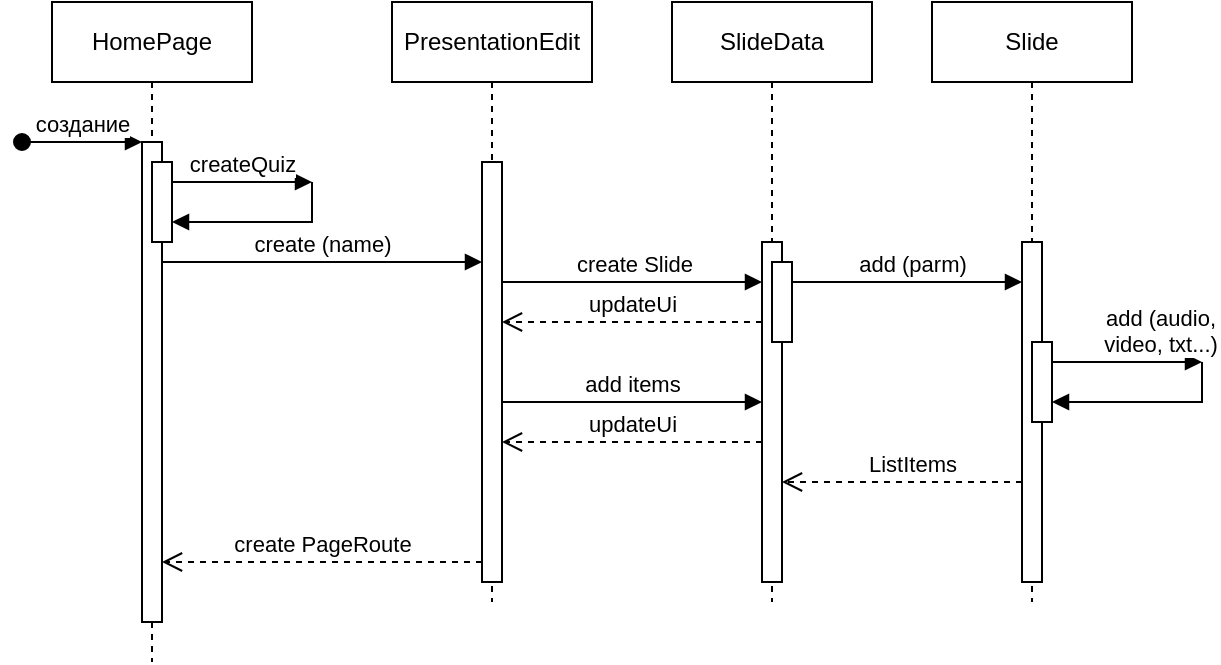 <mxfile version="21.2.1" type="github">
  <diagram name="Page-1" id="2YBvvXClWsGukQMizWep">
    <mxGraphModel dx="328" dy="320" grid="1" gridSize="10" guides="1" tooltips="1" connect="1" arrows="1" fold="1" page="1" pageScale="1" pageWidth="850" pageHeight="1100" math="0" shadow="0">
      <root>
        <mxCell id="0" />
        <mxCell id="1" parent="0" />
        <mxCell id="aM9ryv3xv72pqoxQDRHE-1" value="HomePage" style="shape=umlLifeline;perimeter=lifelinePerimeter;whiteSpace=wrap;html=1;container=0;dropTarget=0;collapsible=0;recursiveResize=0;outlineConnect=0;portConstraint=eastwest;newEdgeStyle={&quot;edgeStyle&quot;:&quot;elbowEdgeStyle&quot;,&quot;elbow&quot;:&quot;vertical&quot;,&quot;curved&quot;:0,&quot;rounded&quot;:0};" parent="1" vertex="1">
          <mxGeometry x="50" y="40" width="100" height="330" as="geometry" />
        </mxCell>
        <mxCell id="aM9ryv3xv72pqoxQDRHE-2" value="" style="html=1;points=[];perimeter=orthogonalPerimeter;outlineConnect=0;targetShapes=umlLifeline;portConstraint=eastwest;newEdgeStyle={&quot;edgeStyle&quot;:&quot;elbowEdgeStyle&quot;,&quot;elbow&quot;:&quot;vertical&quot;,&quot;curved&quot;:0,&quot;rounded&quot;:0};" parent="aM9ryv3xv72pqoxQDRHE-1" vertex="1">
          <mxGeometry x="45" y="70" width="10" height="240" as="geometry" />
        </mxCell>
        <mxCell id="aM9ryv3xv72pqoxQDRHE-3" value="создание" style="html=1;verticalAlign=bottom;startArrow=oval;endArrow=block;startSize=8;edgeStyle=elbowEdgeStyle;elbow=vertical;curved=0;rounded=0;" parent="aM9ryv3xv72pqoxQDRHE-1" target="aM9ryv3xv72pqoxQDRHE-2" edge="1">
          <mxGeometry relative="1" as="geometry">
            <mxPoint x="-15" y="70" as="sourcePoint" />
          </mxGeometry>
        </mxCell>
        <mxCell id="tQIkWaGdxPZCIWXsiyPz-3" value="" style="html=1;points=[];perimeter=orthogonalPerimeter;outlineConnect=0;targetShapes=umlLifeline;portConstraint=eastwest;newEdgeStyle={&quot;edgeStyle&quot;:&quot;elbowEdgeStyle&quot;,&quot;elbow&quot;:&quot;vertical&quot;,&quot;curved&quot;:0,&quot;rounded&quot;:0};" vertex="1" parent="aM9ryv3xv72pqoxQDRHE-1">
          <mxGeometry x="50" y="80" width="10" height="40" as="geometry" />
        </mxCell>
        <mxCell id="aM9ryv3xv72pqoxQDRHE-5" value="PresentationEdit" style="shape=umlLifeline;perimeter=lifelinePerimeter;whiteSpace=wrap;html=1;container=0;dropTarget=0;collapsible=0;recursiveResize=0;outlineConnect=0;portConstraint=eastwest;newEdgeStyle={&quot;edgeStyle&quot;:&quot;elbowEdgeStyle&quot;,&quot;elbow&quot;:&quot;vertical&quot;,&quot;curved&quot;:0,&quot;rounded&quot;:0};" parent="1" vertex="1">
          <mxGeometry x="220" y="40" width="100" height="300" as="geometry" />
        </mxCell>
        <mxCell id="aM9ryv3xv72pqoxQDRHE-6" value="" style="html=1;points=[];perimeter=orthogonalPerimeter;outlineConnect=0;targetShapes=umlLifeline;portConstraint=eastwest;newEdgeStyle={&quot;edgeStyle&quot;:&quot;elbowEdgeStyle&quot;,&quot;elbow&quot;:&quot;vertical&quot;,&quot;curved&quot;:0,&quot;rounded&quot;:0};" parent="aM9ryv3xv72pqoxQDRHE-5" vertex="1">
          <mxGeometry x="45" y="80" width="10" height="210" as="geometry" />
        </mxCell>
        <mxCell id="aM9ryv3xv72pqoxQDRHE-7" value="create (name)" style="html=1;verticalAlign=bottom;endArrow=block;edgeStyle=elbowEdgeStyle;elbow=vertical;curved=0;rounded=0;" parent="1" source="aM9ryv3xv72pqoxQDRHE-2" target="aM9ryv3xv72pqoxQDRHE-6" edge="1">
          <mxGeometry x="0.003" relative="1" as="geometry">
            <mxPoint x="195" y="130" as="sourcePoint" />
            <Array as="points">
              <mxPoint x="230" y="170" />
              <mxPoint x="130" y="200" />
              <mxPoint x="220" y="170" />
              <mxPoint x="130" y="190" />
              <mxPoint x="180" y="120" />
            </Array>
            <mxPoint as="offset" />
          </mxGeometry>
        </mxCell>
        <mxCell id="aM9ryv3xv72pqoxQDRHE-8" value="create PageRoute" style="html=1;verticalAlign=bottom;endArrow=open;dashed=1;endSize=8;edgeStyle=elbowEdgeStyle;elbow=vertical;curved=0;rounded=0;" parent="1" source="aM9ryv3xv72pqoxQDRHE-6" target="aM9ryv3xv72pqoxQDRHE-2" edge="1">
          <mxGeometry relative="1" as="geometry">
            <mxPoint x="195" y="205" as="targetPoint" />
            <Array as="points">
              <mxPoint x="200" y="320" />
              <mxPoint x="230" y="250" />
              <mxPoint x="190" y="280" />
            </Array>
          </mxGeometry>
        </mxCell>
        <mxCell id="tQIkWaGdxPZCIWXsiyPz-4" value="createQuiz" style="html=1;verticalAlign=bottom;endArrow=block;edgeStyle=elbowEdgeStyle;elbow=vertical;curved=0;rounded=0;strokeColor=default;" edge="1" parent="1" source="tQIkWaGdxPZCIWXsiyPz-3">
          <mxGeometry relative="1" as="geometry">
            <mxPoint x="205" y="210" as="sourcePoint" />
            <Array as="points">
              <mxPoint x="140" y="130" />
              <mxPoint x="140" y="120" />
              <mxPoint x="150" y="150" />
              <mxPoint x="190" y="170" />
              <mxPoint x="150" y="150" />
              <mxPoint x="120" y="170" />
            </Array>
            <mxPoint x="180" y="130" as="targetPoint" />
          </mxGeometry>
        </mxCell>
        <mxCell id="tQIkWaGdxPZCIWXsiyPz-5" value="" style="html=1;verticalAlign=bottom;endArrow=block;edgeStyle=elbowEdgeStyle;elbow=vertical;curved=0;rounded=0;" edge="1" parent="1" target="tQIkWaGdxPZCIWXsiyPz-3">
          <mxGeometry relative="1" as="geometry">
            <mxPoint x="180" y="130" as="sourcePoint" />
            <Array as="points">
              <mxPoint x="140" y="150" />
              <mxPoint x="150" y="140" />
              <mxPoint x="180" y="170" />
              <mxPoint x="160" y="160" />
              <mxPoint x="190" y="170" />
              <mxPoint x="160" y="160" />
              <mxPoint x="200" y="180" />
              <mxPoint x="160" y="160" />
              <mxPoint x="130" y="180" />
            </Array>
            <mxPoint x="210" y="160" as="targetPoint" />
          </mxGeometry>
        </mxCell>
        <mxCell id="tQIkWaGdxPZCIWXsiyPz-6" value="SlideData" style="shape=umlLifeline;perimeter=lifelinePerimeter;whiteSpace=wrap;html=1;container=0;dropTarget=0;collapsible=0;recursiveResize=0;outlineConnect=0;portConstraint=eastwest;newEdgeStyle={&quot;edgeStyle&quot;:&quot;elbowEdgeStyle&quot;,&quot;elbow&quot;:&quot;vertical&quot;,&quot;curved&quot;:0,&quot;rounded&quot;:0};" vertex="1" parent="1">
          <mxGeometry x="360" y="40" width="100" height="300" as="geometry" />
        </mxCell>
        <mxCell id="tQIkWaGdxPZCIWXsiyPz-7" value="" style="html=1;points=[];perimeter=orthogonalPerimeter;outlineConnect=0;targetShapes=umlLifeline;portConstraint=eastwest;newEdgeStyle={&quot;edgeStyle&quot;:&quot;elbowEdgeStyle&quot;,&quot;elbow&quot;:&quot;vertical&quot;,&quot;curved&quot;:0,&quot;rounded&quot;:0};" vertex="1" parent="tQIkWaGdxPZCIWXsiyPz-6">
          <mxGeometry x="45" y="120" width="10" height="170" as="geometry" />
        </mxCell>
        <mxCell id="tQIkWaGdxPZCIWXsiyPz-10" value="" style="html=1;points=[];perimeter=orthogonalPerimeter;outlineConnect=0;targetShapes=umlLifeline;portConstraint=eastwest;newEdgeStyle={&quot;edgeStyle&quot;:&quot;elbowEdgeStyle&quot;,&quot;elbow&quot;:&quot;vertical&quot;,&quot;curved&quot;:0,&quot;rounded&quot;:0};" vertex="1" parent="tQIkWaGdxPZCIWXsiyPz-6">
          <mxGeometry x="50" y="130" width="10" height="40" as="geometry" />
        </mxCell>
        <mxCell id="tQIkWaGdxPZCIWXsiyPz-8" value="create Slide" style="html=1;verticalAlign=bottom;endArrow=block;edgeStyle=elbowEdgeStyle;elbow=vertical;curved=0;rounded=0;" edge="1" parent="1" source="aM9ryv3xv72pqoxQDRHE-6" target="tQIkWaGdxPZCIWXsiyPz-7">
          <mxGeometry x="0.008" relative="1" as="geometry">
            <mxPoint x="280" y="170" as="sourcePoint" />
            <Array as="points">
              <mxPoint x="290" y="180" />
              <mxPoint x="405" y="170" />
              <mxPoint x="305" y="200" />
              <mxPoint x="395" y="170" />
              <mxPoint x="305" y="190" />
              <mxPoint x="355" y="120" />
            </Array>
            <mxPoint x="440" y="170" as="targetPoint" />
            <mxPoint as="offset" />
          </mxGeometry>
        </mxCell>
        <mxCell id="tQIkWaGdxPZCIWXsiyPz-13" value="add (parm)" style="html=1;verticalAlign=bottom;endArrow=block;edgeStyle=elbowEdgeStyle;elbow=vertical;curved=0;rounded=0;strokeColor=default;" edge="1" parent="1" source="tQIkWaGdxPZCIWXsiyPz-10" target="tQIkWaGdxPZCIWXsiyPz-18">
          <mxGeometry x="0.043" relative="1" as="geometry">
            <mxPoint x="420" y="180" as="sourcePoint" />
            <Array as="points">
              <mxPoint x="450" y="180" />
              <mxPoint x="450" y="170" />
              <mxPoint x="460" y="200" />
              <mxPoint x="500" y="220" />
              <mxPoint x="460" y="200" />
              <mxPoint x="430" y="220" />
            </Array>
            <mxPoint x="490" y="180" as="targetPoint" />
            <mxPoint as="offset" />
          </mxGeometry>
        </mxCell>
        <mxCell id="tQIkWaGdxPZCIWXsiyPz-16" value="updateUi" style="html=1;verticalAlign=bottom;endArrow=open;dashed=1;endSize=8;edgeStyle=elbowEdgeStyle;elbow=vertical;curved=0;rounded=0;" edge="1" parent="1" source="tQIkWaGdxPZCIWXsiyPz-7" target="aM9ryv3xv72pqoxQDRHE-6">
          <mxGeometry relative="1" as="geometry">
            <mxPoint x="240" y="250" as="targetPoint" />
            <Array as="points">
              <mxPoint x="350" y="200" />
              <mxPoint x="370" y="280" />
              <mxPoint x="325" y="250" />
            </Array>
            <mxPoint x="400" y="250" as="sourcePoint" />
          </mxGeometry>
        </mxCell>
        <mxCell id="tQIkWaGdxPZCIWXsiyPz-17" value="Slide" style="shape=umlLifeline;perimeter=lifelinePerimeter;whiteSpace=wrap;html=1;container=0;dropTarget=0;collapsible=0;recursiveResize=0;outlineConnect=0;portConstraint=eastwest;newEdgeStyle={&quot;edgeStyle&quot;:&quot;elbowEdgeStyle&quot;,&quot;elbow&quot;:&quot;vertical&quot;,&quot;curved&quot;:0,&quot;rounded&quot;:0};" vertex="1" parent="1">
          <mxGeometry x="490" y="40" width="100" height="300" as="geometry" />
        </mxCell>
        <mxCell id="tQIkWaGdxPZCIWXsiyPz-18" value="" style="html=1;points=[];perimeter=orthogonalPerimeter;outlineConnect=0;targetShapes=umlLifeline;portConstraint=eastwest;newEdgeStyle={&quot;edgeStyle&quot;:&quot;elbowEdgeStyle&quot;,&quot;elbow&quot;:&quot;vertical&quot;,&quot;curved&quot;:0,&quot;rounded&quot;:0};" vertex="1" parent="tQIkWaGdxPZCIWXsiyPz-17">
          <mxGeometry x="45" y="120" width="10" height="170" as="geometry" />
        </mxCell>
        <mxCell id="tQIkWaGdxPZCIWXsiyPz-19" value="" style="html=1;points=[];perimeter=orthogonalPerimeter;outlineConnect=0;targetShapes=umlLifeline;portConstraint=eastwest;newEdgeStyle={&quot;edgeStyle&quot;:&quot;elbowEdgeStyle&quot;,&quot;elbow&quot;:&quot;vertical&quot;,&quot;curved&quot;:0,&quot;rounded&quot;:0};" vertex="1" parent="tQIkWaGdxPZCIWXsiyPz-17">
          <mxGeometry x="50" y="170" width="10" height="40" as="geometry" />
        </mxCell>
        <mxCell id="tQIkWaGdxPZCIWXsiyPz-20" value="add (audio, &lt;br&gt;video, txt...)" style="html=1;verticalAlign=bottom;endArrow=block;edgeStyle=elbowEdgeStyle;elbow=vertical;curved=0;rounded=0;strokeColor=default;" edge="1" parent="1" source="tQIkWaGdxPZCIWXsiyPz-19">
          <mxGeometry x="0.429" relative="1" as="geometry">
            <mxPoint x="555" y="220" as="sourcePoint" />
            <Array as="points">
              <mxPoint x="585" y="220" />
              <mxPoint x="585" y="210" />
              <mxPoint x="595" y="240" />
              <mxPoint x="635" y="260" />
              <mxPoint x="595" y="240" />
              <mxPoint x="565" y="260" />
            </Array>
            <mxPoint x="625" y="220" as="targetPoint" />
            <mxPoint as="offset" />
          </mxGeometry>
        </mxCell>
        <mxCell id="tQIkWaGdxPZCIWXsiyPz-21" value="" style="html=1;verticalAlign=bottom;endArrow=block;edgeStyle=elbowEdgeStyle;elbow=vertical;curved=0;rounded=0;" edge="1" parent="1" target="tQIkWaGdxPZCIWXsiyPz-19">
          <mxGeometry relative="1" as="geometry">
            <mxPoint x="625" y="220" as="sourcePoint" />
            <Array as="points">
              <mxPoint x="585" y="240" />
              <mxPoint x="595" y="230" />
              <mxPoint x="625" y="260" />
              <mxPoint x="605" y="250" />
              <mxPoint x="635" y="260" />
              <mxPoint x="605" y="250" />
              <mxPoint x="645" y="270" />
              <mxPoint x="605" y="250" />
              <mxPoint x="575" y="270" />
            </Array>
            <mxPoint x="555" y="240" as="targetPoint" />
          </mxGeometry>
        </mxCell>
        <mxCell id="tQIkWaGdxPZCIWXsiyPz-22" value="ListItems" style="html=1;verticalAlign=bottom;endArrow=open;dashed=1;endSize=8;edgeStyle=elbowEdgeStyle;elbow=vertical;curved=0;rounded=0;" edge="1" parent="1" source="tQIkWaGdxPZCIWXsiyPz-18" target="tQIkWaGdxPZCIWXsiyPz-7">
          <mxGeometry x="-0.083" relative="1" as="geometry">
            <mxPoint x="410" y="280" as="targetPoint" />
            <Array as="points">
              <mxPoint x="505" y="280" />
              <mxPoint x="460" y="250" />
            </Array>
            <mxPoint x="540" y="280" as="sourcePoint" />
            <mxPoint as="offset" />
          </mxGeometry>
        </mxCell>
        <mxCell id="tQIkWaGdxPZCIWXsiyPz-23" value="add items" style="html=1;verticalAlign=bottom;endArrow=block;edgeStyle=elbowEdgeStyle;elbow=vertical;curved=0;rounded=0;" edge="1" parent="1" source="aM9ryv3xv72pqoxQDRHE-6" target="tQIkWaGdxPZCIWXsiyPz-7">
          <mxGeometry relative="1" as="geometry">
            <mxPoint x="280" y="240" as="sourcePoint" />
            <Array as="points">
              <mxPoint x="285" y="240" />
              <mxPoint x="400" y="230" />
              <mxPoint x="300" y="260" />
              <mxPoint x="390" y="230" />
              <mxPoint x="300" y="250" />
              <mxPoint x="350" y="180" />
            </Array>
            <mxPoint x="400" y="240" as="targetPoint" />
            <mxPoint as="offset" />
          </mxGeometry>
        </mxCell>
        <mxCell id="tQIkWaGdxPZCIWXsiyPz-24" value="updateUi" style="html=1;verticalAlign=bottom;endArrow=open;dashed=1;endSize=8;edgeStyle=elbowEdgeStyle;elbow=vertical;curved=0;rounded=0;" edge="1" parent="1" source="tQIkWaGdxPZCIWXsiyPz-7" target="aM9ryv3xv72pqoxQDRHE-6">
          <mxGeometry relative="1" as="geometry">
            <mxPoint x="270" y="260" as="targetPoint" />
            <Array as="points">
              <mxPoint x="345" y="260" />
              <mxPoint x="365" y="340" />
              <mxPoint x="320" y="310" />
            </Array>
            <mxPoint x="400" y="260" as="sourcePoint" />
          </mxGeometry>
        </mxCell>
      </root>
    </mxGraphModel>
  </diagram>
</mxfile>

